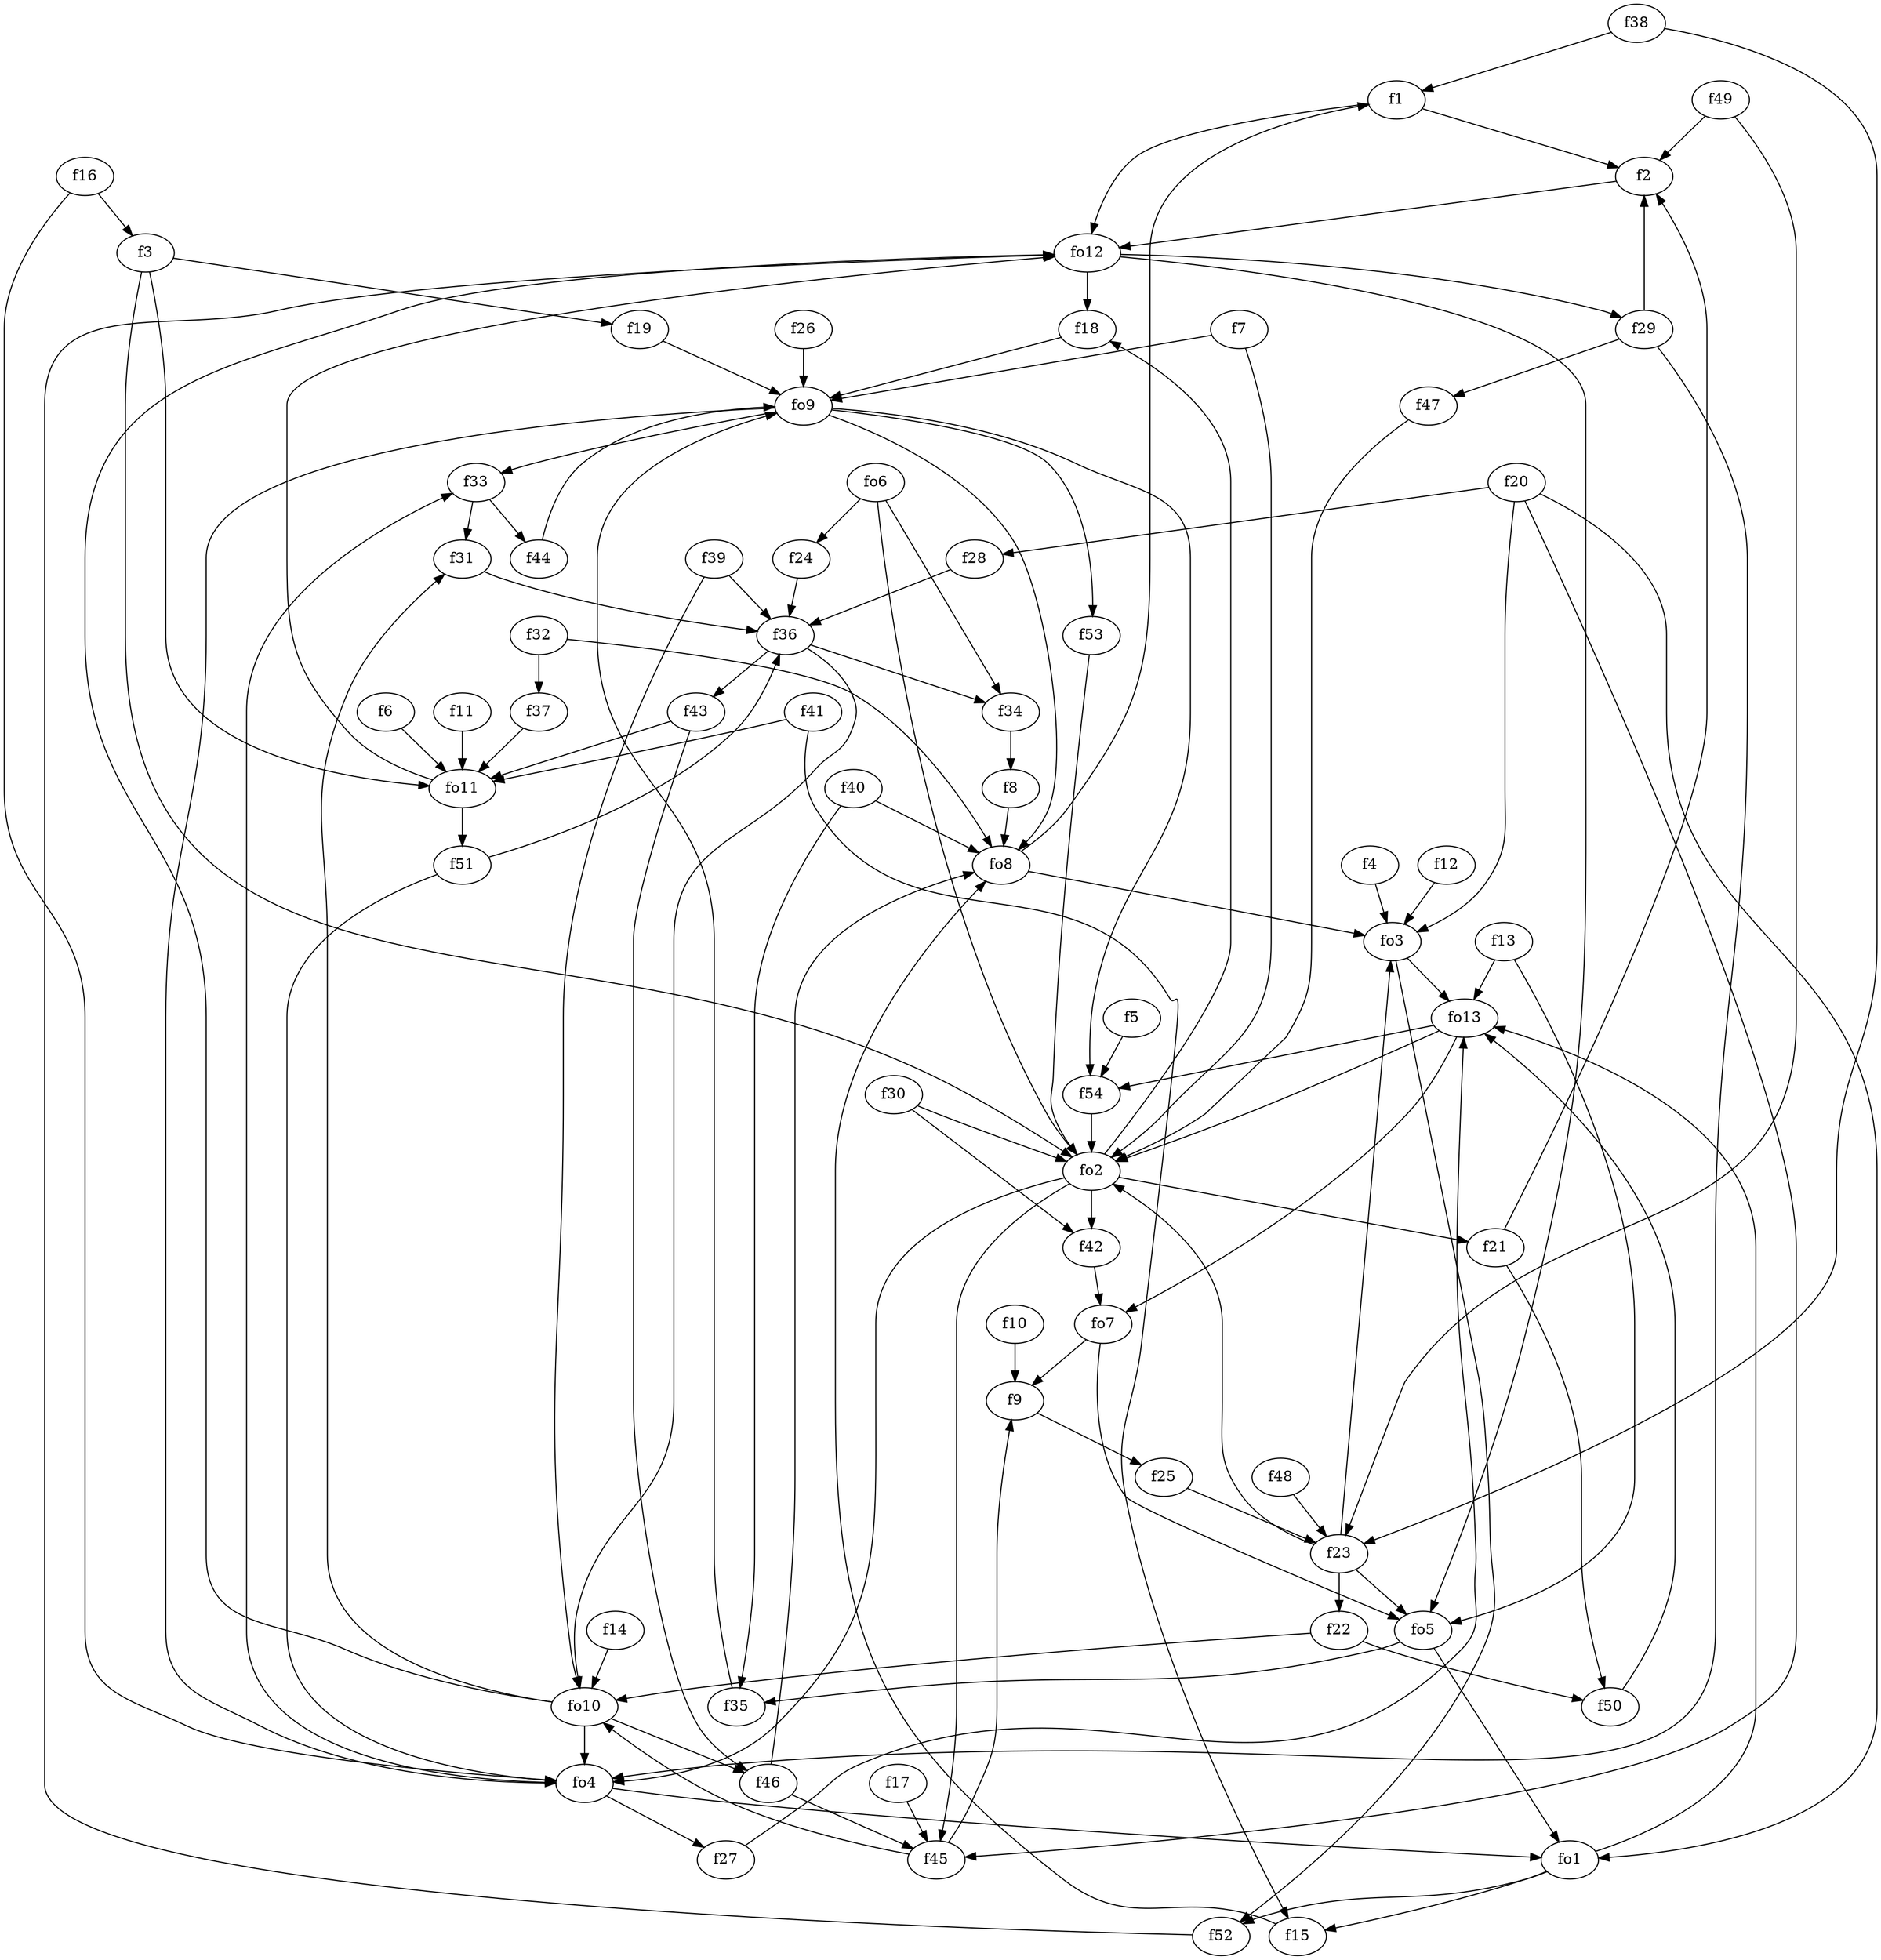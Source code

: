 strict digraph  {
f1;
f2;
f3;
f4;
f5;
f6;
f7;
f8;
f9;
f10;
f11;
f12;
f13;
f14;
f15;
f16;
f17;
f18;
f19;
f20;
f21;
f22;
f23;
f24;
f25;
f26;
f27;
f28;
f29;
f30;
f31;
f32;
f33;
f34;
f35;
f36;
f37;
f38;
f39;
f40;
f41;
f42;
f43;
f44;
f45;
f46;
f47;
f48;
f49;
f50;
f51;
f52;
f53;
f54;
fo1;
fo2;
fo3;
fo4;
fo5;
fo6;
fo7;
fo8;
fo9;
fo10;
fo11;
fo12;
fo13;
f1 -> f2  [weight=2];
f1 -> fo12  [weight=2];
f2 -> fo12  [weight=2];
f3 -> fo2  [weight=2];
f3 -> fo11  [weight=2];
f3 -> f19  [weight=2];
f4 -> fo3  [weight=2];
f5 -> f54  [weight=2];
f6 -> fo11  [weight=2];
f7 -> fo2  [weight=2];
f7 -> fo9  [weight=2];
f8 -> fo8  [weight=2];
f9 -> f25  [weight=2];
f10 -> f9  [weight=2];
f11 -> fo11  [weight=2];
f12 -> fo3  [weight=2];
f13 -> fo5  [weight=2];
f13 -> fo13  [weight=2];
f14 -> fo10  [weight=2];
f15 -> fo8  [weight=2];
f16 -> fo4  [weight=2];
f16 -> f3  [weight=2];
f17 -> f45  [weight=2];
f18 -> fo9  [weight=2];
f19 -> fo9  [weight=2];
f20 -> fo3  [weight=2];
f20 -> f45  [weight=2];
f20 -> fo1  [weight=2];
f20 -> f28  [weight=2];
f21 -> f50  [weight=2];
f21 -> f2  [weight=2];
f22 -> f50  [weight=2];
f22 -> fo10  [weight=2];
f23 -> fo5  [weight=2];
f23 -> f22  [weight=2];
f23 -> fo2  [weight=2];
f23 -> fo3  [weight=2];
f24 -> f36  [weight=2];
f25 -> f23  [weight=2];
f26 -> fo9  [weight=2];
f27 -> fo13  [weight=2];
f28 -> f36  [weight=2];
f29 -> fo4  [weight=2];
f29 -> f2  [weight=2];
f29 -> f47  [weight=2];
f30 -> f42  [weight=2];
f30 -> fo2  [weight=2];
f31 -> f36  [weight=2];
f32 -> f37  [weight=2];
f32 -> fo8  [weight=2];
f33 -> f44  [weight=2];
f33 -> f31  [weight=2];
f34 -> f8  [weight=2];
f35 -> fo9  [weight=2];
f36 -> fo10  [weight=2];
f36 -> f43  [weight=2];
f36 -> f34  [weight=2];
f37 -> fo11  [weight=2];
f38 -> f1  [weight=2];
f38 -> f23  [weight=2];
f39 -> f36  [weight=2];
f39 -> fo10  [weight=2];
f40 -> f35  [weight=2];
f40 -> fo8  [weight=2];
f41 -> f15  [weight=2];
f41 -> fo11  [weight=2];
f42 -> fo7  [weight=2];
f43 -> f46  [weight=2];
f43 -> fo11  [weight=2];
f44 -> fo9  [weight=2];
f45 -> fo10  [weight=2];
f45 -> f9  [weight=2];
f46 -> f45  [weight=2];
f46 -> fo8  [weight=2];
f47 -> fo2  [weight=2];
f48 -> f23  [weight=2];
f49 -> f23  [weight=2];
f49 -> f2  [weight=2];
f50 -> fo13  [weight=2];
f51 -> f36  [weight=2];
f51 -> fo4  [weight=2];
f52 -> fo12  [weight=2];
f53 -> fo2  [weight=2];
f54 -> fo2  [weight=2];
fo1 -> f15  [weight=2];
fo1 -> fo13  [weight=2];
fo1 -> f52  [weight=2];
fo2 -> f21  [weight=2];
fo2 -> f42  [weight=2];
fo2 -> fo4  [weight=2];
fo2 -> f18  [weight=2];
fo2 -> f45  [weight=2];
fo3 -> f52  [weight=2];
fo3 -> fo13  [weight=2];
fo4 -> fo1  [weight=2];
fo4 -> f27  [weight=2];
fo4 -> f33  [weight=2];
fo5 -> fo1  [weight=2];
fo5 -> f35  [weight=2];
fo6 -> f34  [weight=2];
fo6 -> fo2  [weight=2];
fo6 -> f24  [weight=2];
fo7 -> f9  [weight=2];
fo7 -> fo5  [weight=2];
fo8 -> fo3  [weight=2];
fo8 -> f1  [weight=2];
fo9 -> f54  [weight=2];
fo9 -> f53  [weight=2];
fo9 -> f33  [weight=2];
fo9 -> fo4  [weight=2];
fo9 -> fo8  [weight=2];
fo10 -> f31  [weight=2];
fo10 -> fo4  [weight=2];
fo10 -> fo12  [weight=2];
fo10 -> f46  [weight=2];
fo11 -> f51  [weight=2];
fo11 -> fo12  [weight=2];
fo12 -> fo5  [weight=2];
fo12 -> f29  [weight=2];
fo12 -> f18  [weight=2];
fo13 -> fo7  [weight=2];
fo13 -> fo2  [weight=2];
fo13 -> f54  [weight=2];
}
